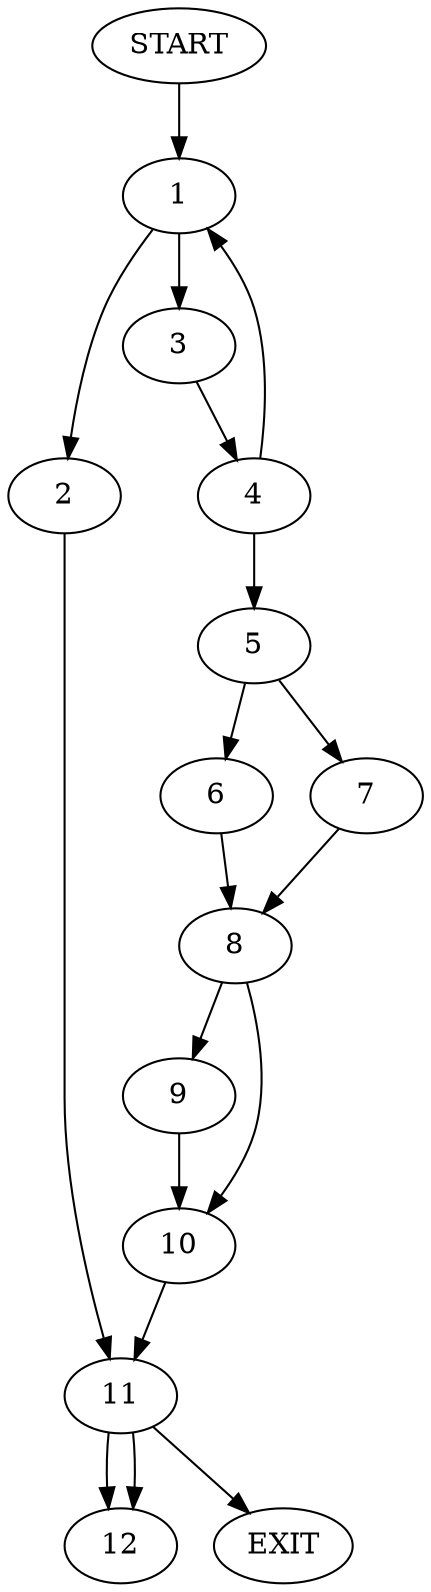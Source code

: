 digraph { 
0 [label="START"];
1;
2;
3;
4;
5;
6;
7;
8;
9;
10;
11;
12;
13[label="EXIT"];
0 -> 1;
1 -> 2;
1 -> 3;
2 -> 11;
3 -> 4;
4 -> 1;
4 -> 5;
5 -> 6;
5 -> 7;
6 -> 8;
7 -> 8;
8 -> 9;
8 -> 10;
9 -> 10;
10 -> 11;
11 -> 13;
11 -> 12;
11:s2 -> 12;
}
